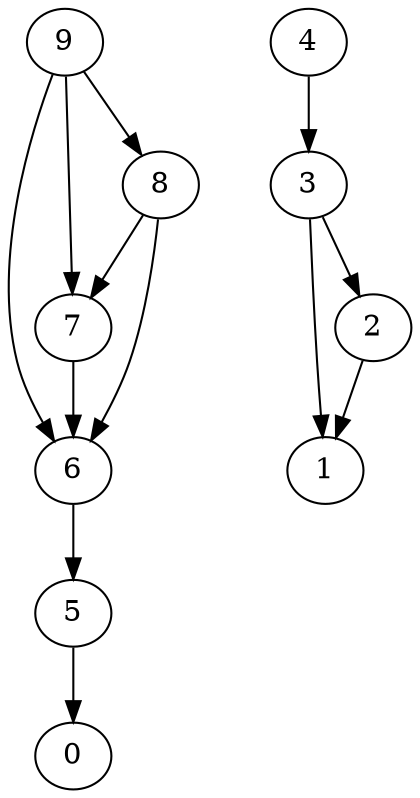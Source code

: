 digraph G {
  graph [splines=true overlap=false]
  node  [shape=ellipse, width=0.3, height=0.3]
  0 [label="0"];
  1 [label="1"];
  2 [label="2"];
  3 [label="3"];
  4 [label="4"];
  5 [label="5"];
  6 [label="6"];
  7 [label="7"];
  8 [label="8"];
  9 [label="9"];
  2 -> 1;
  3 -> 1;
  3 -> 2;
  4 -> 3;
  5 -> 0;
  6 -> 5;
  7 -> 6;
  8 -> 6;
  8 -> 7;
  9 -> 6;
  9 -> 7;
  9 -> 8;
}
